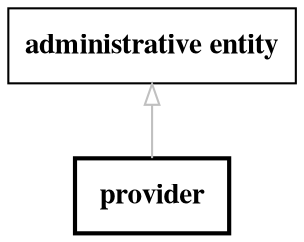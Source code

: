 // biolink model
digraph {
	graph [fontsize=32 penwidth=5]
	node [color=black fontname="times bold" shape=rectangle]
	edge [color=gray fontcolor=darkgray]
	provider [label=" provider " style=bold]
	"administrative entity" -> provider [label="" arrowtail=onormal dir=back]
}
